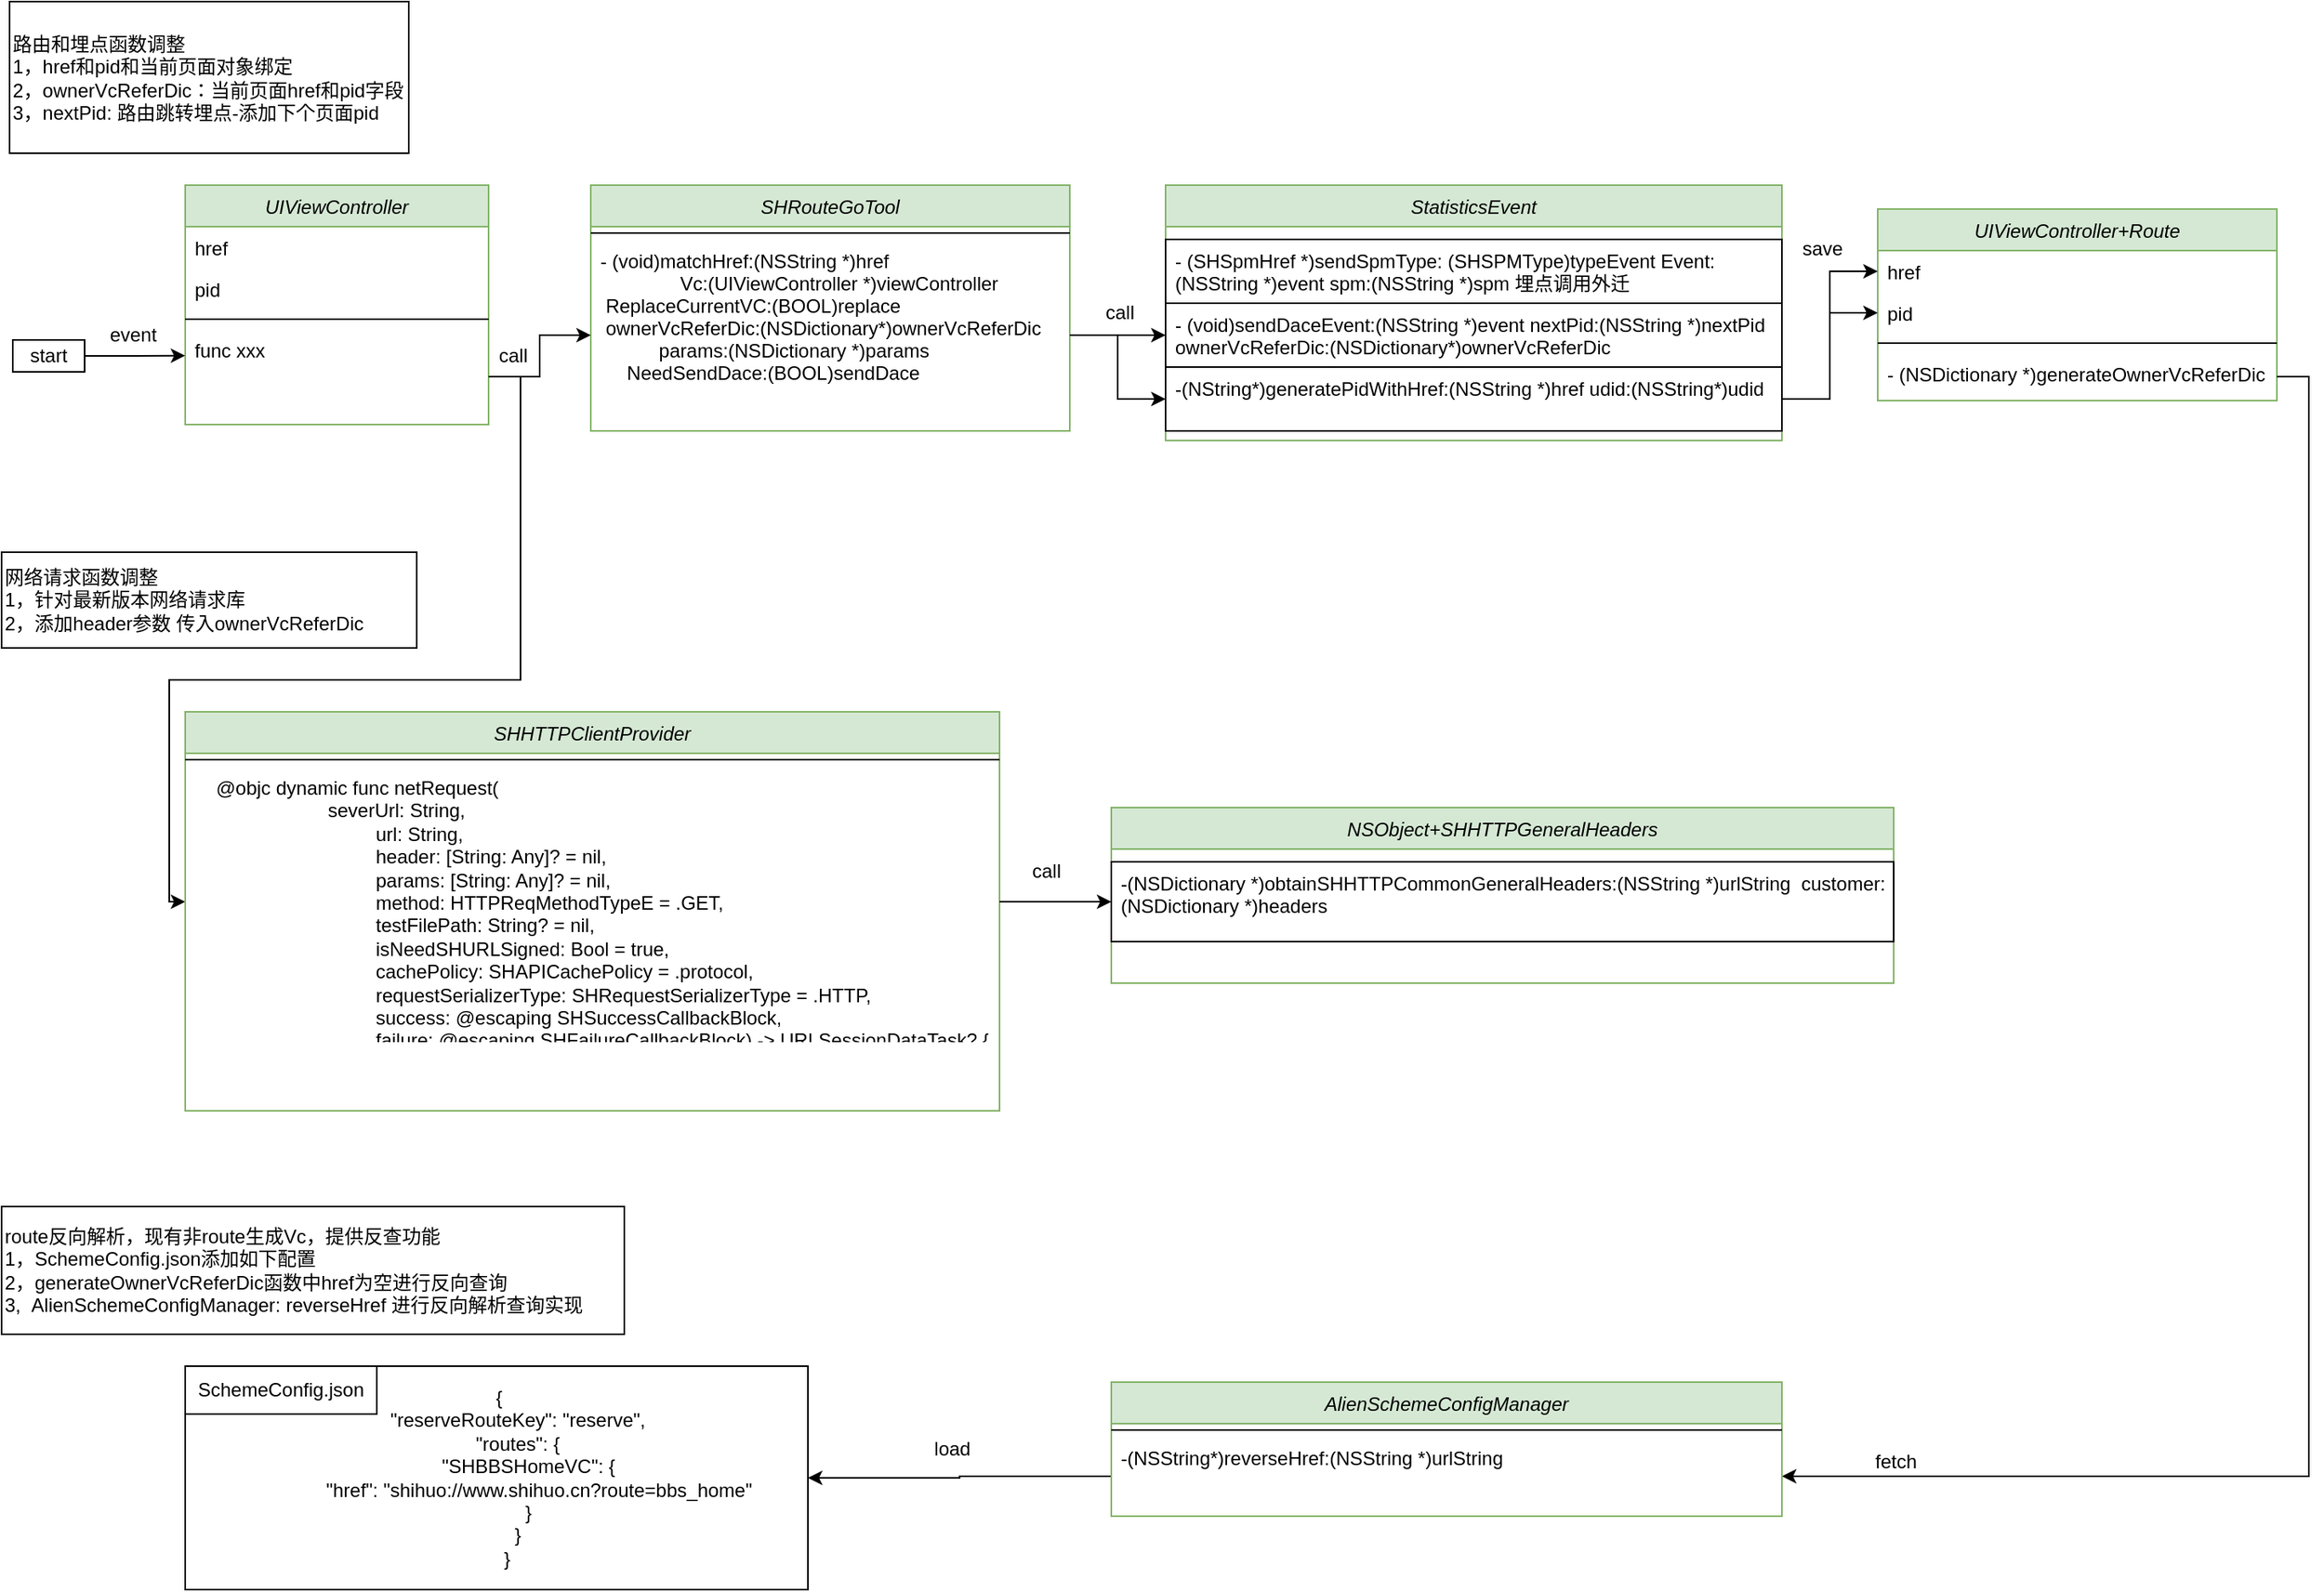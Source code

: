 <mxfile version="13.5.5" type="github">
  <diagram id="C5RBs43oDa-KdzZeNtuy" name="Page-1">
    <mxGraphModel dx="2377" dy="1203" grid="1" gridSize="10" guides="1" tooltips="1" connect="1" arrows="1" fold="1" page="1" pageScale="1" pageWidth="827" pageHeight="1169" math="0" shadow="0">
      <root>
        <mxCell id="WIyWlLk6GJQsqaUBKTNV-0" />
        <mxCell id="WIyWlLk6GJQsqaUBKTNV-1" parent="WIyWlLk6GJQsqaUBKTNV-0" />
        <mxCell id="39B1gfTcantBv1lsYMs9-27" value="UIViewController" style="swimlane;fontStyle=2;align=center;verticalAlign=top;childLayout=stackLayout;horizontal=1;startSize=26;horizontalStack=0;resizeParent=1;resizeLast=0;collapsible=1;marginBottom=0;rounded=0;shadow=0;strokeWidth=1;fillColor=#d5e8d4;strokeColor=#82b366;" vertex="1" parent="WIyWlLk6GJQsqaUBKTNV-1">
          <mxGeometry x="150" y="220" width="190" height="150" as="geometry">
            <mxRectangle x="230" y="140" width="160" height="26" as="alternateBounds" />
          </mxGeometry>
        </mxCell>
        <mxCell id="39B1gfTcantBv1lsYMs9-28" value="href&#xa;" style="text;align=left;verticalAlign=top;spacingLeft=4;spacingRight=4;overflow=hidden;rotatable=0;points=[[0,0.5],[1,0.5]];portConstraint=eastwest;" vertex="1" parent="39B1gfTcantBv1lsYMs9-27">
          <mxGeometry y="26" width="190" height="26" as="geometry" />
        </mxCell>
        <mxCell id="39B1gfTcantBv1lsYMs9-29" value="pid" style="text;align=left;verticalAlign=top;spacingLeft=4;spacingRight=4;overflow=hidden;rotatable=0;points=[[0,0.5],[1,0.5]];portConstraint=eastwest;" vertex="1" parent="39B1gfTcantBv1lsYMs9-27">
          <mxGeometry y="52" width="190" height="26" as="geometry" />
        </mxCell>
        <mxCell id="39B1gfTcantBv1lsYMs9-30" value="" style="line;html=1;strokeWidth=1;align=left;verticalAlign=middle;spacingTop=-1;spacingLeft=3;spacingRight=3;rotatable=0;labelPosition=right;points=[];portConstraint=eastwest;" vertex="1" parent="39B1gfTcantBv1lsYMs9-27">
          <mxGeometry y="78" width="190" height="12" as="geometry" />
        </mxCell>
        <mxCell id="39B1gfTcantBv1lsYMs9-31" value="func xxx" style="text;align=left;verticalAlign=top;spacingLeft=4;spacingRight=4;overflow=hidden;rotatable=0;points=[[0,0.5],[1,0.5]];portConstraint=eastwest;whiteSpace=wrap;" vertex="1" parent="39B1gfTcantBv1lsYMs9-27">
          <mxGeometry y="90" width="190" height="60" as="geometry" />
        </mxCell>
        <mxCell id="gozwhajtFq7ZaXICu-Ml-45" value="SHRouteGoTool" style="swimlane;fontStyle=2;align=center;verticalAlign=top;childLayout=stackLayout;horizontal=1;startSize=26;horizontalStack=0;resizeParent=1;resizeLast=0;collapsible=1;marginBottom=0;rounded=0;shadow=0;strokeWidth=1;fillColor=#d5e8d4;strokeColor=#82b366;" parent="WIyWlLk6GJQsqaUBKTNV-1" vertex="1">
          <mxGeometry x="404" y="220" width="300" height="154" as="geometry">
            <mxRectangle x="230" y="140" width="160" height="26" as="alternateBounds" />
          </mxGeometry>
        </mxCell>
        <mxCell id="gozwhajtFq7ZaXICu-Ml-47" value="" style="line;html=1;strokeWidth=1;align=left;verticalAlign=middle;spacingTop=-1;spacingLeft=3;spacingRight=3;rotatable=0;labelPosition=right;points=[];portConstraint=eastwest;" parent="gozwhajtFq7ZaXICu-Ml-45" vertex="1">
          <mxGeometry y="26" width="300" height="8" as="geometry" />
        </mxCell>
        <mxCell id="gozwhajtFq7ZaXICu-Ml-48" value="- (void)matchHref:(NSString *)href&#xa;               Vc:(UIViewController *)viewController&#xa; ReplaceCurrentVC:(BOOL)replace&#xa; ownerVcReferDic:(NSDictionary*)ownerVcReferDic&#xa;           params:(NSDictionary *)params&#xa;     NeedSendDace:(BOOL)sendDace" style="text;align=left;verticalAlign=top;spacingLeft=4;spacingRight=4;overflow=hidden;rotatable=0;points=[[0,0.5],[1,0.5]];portConstraint=eastwest;" parent="gozwhajtFq7ZaXICu-Ml-45" vertex="1">
          <mxGeometry y="34" width="300" height="120" as="geometry" />
        </mxCell>
        <mxCell id="gozwhajtFq7ZaXICu-Ml-10" value="UIViewController+Route" style="swimlane;fontStyle=2;align=center;verticalAlign=top;childLayout=stackLayout;horizontal=1;startSize=26;horizontalStack=0;resizeParent=1;resizeLast=0;collapsible=1;marginBottom=0;rounded=0;shadow=0;strokeWidth=1;fillColor=#d5e8d4;strokeColor=#82b366;" parent="WIyWlLk6GJQsqaUBKTNV-1" vertex="1">
          <mxGeometry x="1210" y="235" width="250" height="120" as="geometry">
            <mxRectangle x="230" y="140" width="160" height="26" as="alternateBounds" />
          </mxGeometry>
        </mxCell>
        <mxCell id="gozwhajtFq7ZaXICu-Ml-11" value="href&#xa;" style="text;align=left;verticalAlign=top;spacingLeft=4;spacingRight=4;overflow=hidden;rotatable=0;points=[[0,0.5],[1,0.5]];portConstraint=eastwest;" parent="gozwhajtFq7ZaXICu-Ml-10" vertex="1">
          <mxGeometry y="26" width="250" height="26" as="geometry" />
        </mxCell>
        <mxCell id="gozwhajtFq7ZaXICu-Ml-14" value="pid" style="text;align=left;verticalAlign=top;spacingLeft=4;spacingRight=4;overflow=hidden;rotatable=0;points=[[0,0.5],[1,0.5]];portConstraint=eastwest;" parent="gozwhajtFq7ZaXICu-Ml-10" vertex="1">
          <mxGeometry y="52" width="250" height="26" as="geometry" />
        </mxCell>
        <mxCell id="gozwhajtFq7ZaXICu-Ml-12" value="" style="line;html=1;strokeWidth=1;align=left;verticalAlign=middle;spacingTop=-1;spacingLeft=3;spacingRight=3;rotatable=0;labelPosition=right;points=[];portConstraint=eastwest;" parent="gozwhajtFq7ZaXICu-Ml-10" vertex="1">
          <mxGeometry y="78" width="250" height="12" as="geometry" />
        </mxCell>
        <mxCell id="39B1gfTcantBv1lsYMs9-3" value="- (NSDictionary *)generateOwnerVcReferDic" style="text;align=left;verticalAlign=top;spacingLeft=4;spacingRight=4;overflow=hidden;rotatable=0;points=[[0,0.5],[1,0.5]];portConstraint=eastwest;" vertex="1" parent="gozwhajtFq7ZaXICu-Ml-10">
          <mxGeometry y="90" width="250" height="30" as="geometry" />
        </mxCell>
        <mxCell id="39B1gfTcantBv1lsYMs9-0" value="route反向解析，现有非route生成Vc，提供反查功能&lt;br&gt;1，&lt;span style=&quot;text-align: center&quot;&gt;SchemeConfig.json添加如下配置&lt;br&gt;2，&lt;/span&gt;&lt;span&gt;generateOwnerVcReferDic函数中href为空进行反向查询&lt;br&gt;&lt;/span&gt;&lt;span style=&quot;text-align: center&quot;&gt;3,&amp;nbsp; AlienSchemeConfigManager:&lt;/span&gt;&amp;nbsp;reverseHref&amp;nbsp;&lt;span style=&quot;text-align: center&quot;&gt;进行反向解析查询实现&lt;br&gt;&lt;/span&gt;" style="rounded=0;whiteSpace=wrap;html=1;align=left;" vertex="1" parent="WIyWlLk6GJQsqaUBKTNV-1">
          <mxGeometry x="35" y="860" width="390" height="80" as="geometry" />
        </mxCell>
        <mxCell id="39B1gfTcantBv1lsYMs9-1" value="&lt;span&gt;&amp;nbsp;{&lt;/span&gt;&lt;br&gt;&lt;div&gt;&lt;div&gt;&amp;nbsp; &amp;nbsp; &amp;nbsp; &amp;nbsp; &quot;reserveR&lt;span&gt;outeKey&quot;: &quot;reserve&quot;,&lt;/span&gt;&lt;/div&gt;&lt;div&gt;&amp;nbsp; &amp;nbsp; &amp;nbsp; &amp;nbsp; &quot;routes&quot;: {&lt;/div&gt;&lt;div&gt;&amp;nbsp; &amp;nbsp; &amp;nbsp; &amp;nbsp; &amp;nbsp; &amp;nbsp; &quot;SHBBSHomeVC&quot;: {&lt;/div&gt;&lt;div&gt;&amp;nbsp; &amp;nbsp; &amp;nbsp; &amp;nbsp; &amp;nbsp; &amp;nbsp; &amp;nbsp; &amp;nbsp; &quot;href&quot;: &quot;shihuo://www.shihuo.cn?route=bbs_home&quot;&lt;/div&gt;&lt;div&gt;&amp;nbsp; &amp;nbsp; &amp;nbsp; &amp;nbsp; &amp;nbsp; &amp;nbsp; }&lt;/div&gt;&lt;div&gt;&amp;nbsp; &amp;nbsp; &amp;nbsp; &amp;nbsp; }&lt;/div&gt;&lt;div&gt;&amp;nbsp; &amp;nbsp; }&lt;/div&gt;&lt;/div&gt;" style="rounded=0;whiteSpace=wrap;html=1;" vertex="1" parent="WIyWlLk6GJQsqaUBKTNV-1">
          <mxGeometry x="150" y="960" width="390" height="140" as="geometry" />
        </mxCell>
        <mxCell id="39B1gfTcantBv1lsYMs9-4" value="路由和埋点函数调整&lt;br&gt;1，href和pid和当前页面对象绑定&lt;br&gt;&lt;div&gt;&lt;span&gt;2，ownerVcReferDic：当前页面href和pid字段&lt;br&gt;&lt;/span&gt;&lt;span&gt;3，nextPid: 路由跳转埋点-添加下个页面pid&lt;/span&gt;&lt;span&gt;&lt;br&gt;&lt;/span&gt;&lt;/div&gt;" style="rounded=0;whiteSpace=wrap;html=1;align=left;" vertex="1" parent="WIyWlLk6GJQsqaUBKTNV-1">
          <mxGeometry x="40" y="105" width="250" height="95" as="geometry" />
        </mxCell>
        <mxCell id="39B1gfTcantBv1lsYMs9-5" value="网络请求函数调整&lt;br&gt;1，针对最新版本网络请求库&lt;br&gt;2，添加header参数 传入ownerVcReferDic" style="rounded=0;whiteSpace=wrap;html=1;align=left;" vertex="1" parent="WIyWlLk6GJQsqaUBKTNV-1">
          <mxGeometry x="35" y="450" width="260" height="60" as="geometry" />
        </mxCell>
        <mxCell id="39B1gfTcantBv1lsYMs9-11" style="edgeStyle=orthogonalEdgeStyle;rounded=0;orthogonalLoop=1;jettySize=auto;html=1;exitX=1;exitY=0.5;exitDx=0;exitDy=0;entryX=0;entryY=0.5;entryDx=0;entryDy=0;" edge="1" parent="WIyWlLk6GJQsqaUBKTNV-1" source="gozwhajtFq7ZaXICu-Ml-48" target="gozwhajtFq7ZaXICu-Ml-34">
          <mxGeometry relative="1" as="geometry" />
        </mxCell>
        <mxCell id="39B1gfTcantBv1lsYMs9-12" style="edgeStyle=orthogonalEdgeStyle;rounded=0;orthogonalLoop=1;jettySize=auto;html=1;exitX=1;exitY=0.5;exitDx=0;exitDy=0;entryX=0;entryY=0.5;entryDx=0;entryDy=0;" edge="1" parent="WIyWlLk6GJQsqaUBKTNV-1" source="gozwhajtFq7ZaXICu-Ml-48" target="gozwhajtFq7ZaXICu-Ml-31">
          <mxGeometry relative="1" as="geometry" />
        </mxCell>
        <mxCell id="39B1gfTcantBv1lsYMs9-13" value="call" style="text;html=1;align=center;verticalAlign=middle;resizable=0;points=[];autosize=1;" vertex="1" parent="WIyWlLk6GJQsqaUBKTNV-1">
          <mxGeometry x="720" y="290" width="30" height="20" as="geometry" />
        </mxCell>
        <mxCell id="39B1gfTcantBv1lsYMs9-14" style="edgeStyle=orthogonalEdgeStyle;rounded=0;orthogonalLoop=1;jettySize=auto;html=1;exitX=1;exitY=0.5;exitDx=0;exitDy=0;entryX=0;entryY=0.5;entryDx=0;entryDy=0;" edge="1" parent="WIyWlLk6GJQsqaUBKTNV-1" source="gozwhajtFq7ZaXICu-Ml-31" target="gozwhajtFq7ZaXICu-Ml-14">
          <mxGeometry relative="1" as="geometry" />
        </mxCell>
        <mxCell id="39B1gfTcantBv1lsYMs9-15" style="edgeStyle=orthogonalEdgeStyle;rounded=0;orthogonalLoop=1;jettySize=auto;html=1;exitX=1;exitY=0.5;exitDx=0;exitDy=0;entryX=0;entryY=0.5;entryDx=0;entryDy=0;" edge="1" parent="WIyWlLk6GJQsqaUBKTNV-1" source="gozwhajtFq7ZaXICu-Ml-31" target="gozwhajtFq7ZaXICu-Ml-11">
          <mxGeometry relative="1" as="geometry" />
        </mxCell>
        <mxCell id="39B1gfTcantBv1lsYMs9-16" value="fetch" style="text;html=1;align=center;verticalAlign=middle;resizable=0;points=[];autosize=1;" vertex="1" parent="WIyWlLk6GJQsqaUBKTNV-1">
          <mxGeometry x="1201" y="1010" width="40" height="20" as="geometry" />
        </mxCell>
        <mxCell id="39B1gfTcantBv1lsYMs9-19" value="call" style="text;html=1;align=center;verticalAlign=middle;resizable=0;points=[];autosize=1;" vertex="1" parent="WIyWlLk6GJQsqaUBKTNV-1">
          <mxGeometry x="674" y="640" width="30" height="20" as="geometry" />
        </mxCell>
        <mxCell id="39B1gfTcantBv1lsYMs9-21" style="edgeStyle=orthogonalEdgeStyle;rounded=0;orthogonalLoop=1;jettySize=auto;html=1;exitX=1;exitY=0.5;exitDx=0;exitDy=0;entryX=1;entryY=0.5;entryDx=0;entryDy=0;" edge="1" parent="WIyWlLk6GJQsqaUBKTNV-1" source="39B1gfTcantBv1lsYMs9-3" target="39B1gfTcantBv1lsYMs9-9">
          <mxGeometry relative="1" as="geometry" />
        </mxCell>
        <mxCell id="gozwhajtFq7ZaXICu-Ml-26" value="StatisticsEvent" style="swimlane;fontStyle=2;align=center;verticalAlign=top;childLayout=stackLayout;horizontal=1;startSize=26;horizontalStack=0;resizeParent=1;resizeLast=0;collapsible=1;marginBottom=0;rounded=0;shadow=0;strokeWidth=1;fillColor=#d5e8d4;strokeColor=#82b366;" parent="WIyWlLk6GJQsqaUBKTNV-1" vertex="1">
          <mxGeometry x="764" y="220" width="386" height="160" as="geometry">
            <mxRectangle x="230" y="140" width="160" height="26" as="alternateBounds" />
          </mxGeometry>
        </mxCell>
        <mxCell id="gozwhajtFq7ZaXICu-Ml-28" value="" style="line;html=1;strokeWidth=1;align=left;verticalAlign=middle;spacingTop=-1;spacingLeft=3;spacingRight=3;rotatable=0;labelPosition=right;points=[];portConstraint=eastwest;strokeColor=none;" parent="gozwhajtFq7ZaXICu-Ml-26" vertex="1">
          <mxGeometry y="26" width="386" height="8" as="geometry" />
        </mxCell>
        <mxCell id="gozwhajtFq7ZaXICu-Ml-30" value="- (SHSpmHref *)sendSpmType: (SHSPMType)typeEvent Event:(NSString *)event spm:(NSString *)spm 埋点调用外迁" style="text;align=left;verticalAlign=top;spacingLeft=4;spacingRight=4;overflow=hidden;rotatable=0;points=[[0,0.5],[1,0.5]];portConstraint=eastwest;whiteSpace=wrap;strokeColor=#000000;" parent="gozwhajtFq7ZaXICu-Ml-26" vertex="1">
          <mxGeometry y="34" width="386" height="40" as="geometry" />
        </mxCell>
        <mxCell id="gozwhajtFq7ZaXICu-Ml-34" value="- (void)sendDaceEvent:(NSString *)event nextPid:(NSString *)nextPid ownerVcReferDic:(NSDictionary*)ownerVcReferDic" style="text;align=left;verticalAlign=top;spacingLeft=4;spacingRight=4;overflow=hidden;rotatable=0;points=[[0,0.5],[1,0.5]];portConstraint=eastwest;strokeColor=#000000;whiteSpace=wrap;" parent="gozwhajtFq7ZaXICu-Ml-26" vertex="1">
          <mxGeometry y="74" width="386" height="40" as="geometry" />
        </mxCell>
        <mxCell id="gozwhajtFq7ZaXICu-Ml-31" value="-(NString*)generatePidWithHref:(NSString *)href udid:(NSString*)udid" style="text;align=left;verticalAlign=top;spacingLeft=4;spacingRight=4;overflow=hidden;rotatable=0;points=[[0,0.5],[1,0.5]];portConstraint=eastwest;whiteSpace=wrap;strokeColor=#000000;" parent="gozwhajtFq7ZaXICu-Ml-26" vertex="1">
          <mxGeometry y="114" width="386" height="40" as="geometry" />
        </mxCell>
        <mxCell id="39B1gfTcantBv1lsYMs9-33" style="edgeStyle=orthogonalEdgeStyle;rounded=0;orthogonalLoop=1;jettySize=auto;html=1;exitX=1;exitY=0.5;exitDx=0;exitDy=0;" edge="1" parent="WIyWlLk6GJQsqaUBKTNV-1" source="39B1gfTcantBv1lsYMs9-31" target="gozwhajtFq7ZaXICu-Ml-48">
          <mxGeometry relative="1" as="geometry" />
        </mxCell>
        <mxCell id="39B1gfTcantBv1lsYMs9-34" value="event" style="text;html=1;align=center;verticalAlign=middle;resizable=0;points=[];autosize=1;" vertex="1" parent="WIyWlLk6GJQsqaUBKTNV-1">
          <mxGeometry x="97" y="304" width="40" height="20" as="geometry" />
        </mxCell>
        <mxCell id="39B1gfTcantBv1lsYMs9-35" value="save" style="text;html=1;align=center;verticalAlign=middle;resizable=0;points=[];autosize=1;" vertex="1" parent="WIyWlLk6GJQsqaUBKTNV-1">
          <mxGeometry x="1155" y="250" width="40" height="20" as="geometry" />
        </mxCell>
        <mxCell id="39B1gfTcantBv1lsYMs9-36" style="edgeStyle=orthogonalEdgeStyle;rounded=0;orthogonalLoop=1;jettySize=auto;html=1;exitX=1;exitY=0.5;exitDx=0;exitDy=0;entryX=0;entryY=0.5;entryDx=0;entryDy=0;" edge="1" parent="WIyWlLk6GJQsqaUBKTNV-1" source="39B1gfTcantBv1lsYMs9-31" target="gozwhajtFq7ZaXICu-Ml-38">
          <mxGeometry relative="1" as="geometry">
            <Array as="points">
              <mxPoint x="360" y="340" />
              <mxPoint x="360" y="530" />
              <mxPoint x="140" y="530" />
              <mxPoint x="140" y="669" />
            </Array>
          </mxGeometry>
        </mxCell>
        <mxCell id="gozwhajtFq7ZaXICu-Ml-35" value="SHHTTPClientProvider" style="swimlane;fontStyle=2;align=center;verticalAlign=top;childLayout=stackLayout;horizontal=1;startSize=26;horizontalStack=0;resizeParent=1;resizeLast=0;collapsible=1;marginBottom=0;rounded=0;shadow=0;strokeWidth=1;fillColor=#d5e8d4;strokeColor=#82b366;" parent="WIyWlLk6GJQsqaUBKTNV-1" vertex="1">
          <mxGeometry x="150" y="550" width="510" height="250" as="geometry">
            <mxRectangle x="230" y="140" width="160" height="26" as="alternateBounds" />
          </mxGeometry>
        </mxCell>
        <mxCell id="gozwhajtFq7ZaXICu-Ml-37" value="" style="line;html=1;strokeWidth=1;align=left;verticalAlign=middle;spacingTop=-1;spacingLeft=3;spacingRight=3;rotatable=0;labelPosition=right;points=[];portConstraint=eastwest;" parent="gozwhajtFq7ZaXICu-Ml-35" vertex="1">
          <mxGeometry y="26" width="510" height="8" as="geometry" />
        </mxCell>
        <mxCell id="gozwhajtFq7ZaXICu-Ml-38" value="    @objc dynamic func netRequest(&#xa;                         severUrl: String,&#xa;                                  url: String,&#xa;                                  header: [String: Any]? = nil,&#xa;                                  params: [String: Any]? = nil,&#xa;                                  method: HTTPReqMethodTypeE = .GET,&#xa;                                  testFilePath: String? = nil,&#xa;                                  isNeedSHURLSigned: Bool = true,&#xa;                                  cachePolicy: SHAPICachePolicy = .protocol,&#xa;                                  requestSerializerType: SHRequestSerializerType = .HTTP,&#xa;                                  success: @escaping SHSuccessCallbackBlock,&#xa;                                  failure: @escaping SHFailureCallbackBlock) -&gt; URLSessionDataTask? {" style="text;align=left;verticalAlign=top;spacingLeft=4;spacingRight=4;overflow=hidden;rotatable=0;points=[[0,0.5],[1,0.5]];portConstraint=eastwest;whiteSpace=wrap;" parent="gozwhajtFq7ZaXICu-Ml-35" vertex="1">
          <mxGeometry y="34" width="510" height="170" as="geometry" />
        </mxCell>
        <mxCell id="39B1gfTcantBv1lsYMs9-38" style="edgeStyle=orthogonalEdgeStyle;rounded=0;orthogonalLoop=1;jettySize=auto;html=1;exitX=1;exitY=0.5;exitDx=0;exitDy=0;entryX=0;entryY=0.5;entryDx=0;entryDy=0;" edge="1" parent="WIyWlLk6GJQsqaUBKTNV-1" source="gozwhajtFq7ZaXICu-Ml-38" target="gozwhajtFq7ZaXICu-Ml-44">
          <mxGeometry relative="1" as="geometry" />
        </mxCell>
        <mxCell id="gozwhajtFq7ZaXICu-Ml-41" value="NSObject+SHHTTPGeneralHeaders" style="swimlane;fontStyle=2;align=center;verticalAlign=top;childLayout=stackLayout;horizontal=1;startSize=26;horizontalStack=0;resizeParent=1;resizeLast=0;collapsible=1;marginBottom=0;rounded=0;shadow=0;strokeWidth=1;fillColor=#d5e8d4;strokeColor=#82b366;" parent="WIyWlLk6GJQsqaUBKTNV-1" vertex="1">
          <mxGeometry x="730" y="610" width="490" height="110" as="geometry">
            <mxRectangle x="230" y="140" width="160" height="26" as="alternateBounds" />
          </mxGeometry>
        </mxCell>
        <mxCell id="gozwhajtFq7ZaXICu-Ml-43" value="" style="line;html=1;strokeWidth=1;align=left;verticalAlign=middle;spacingTop=-1;spacingLeft=3;spacingRight=3;rotatable=0;labelPosition=right;points=[];portConstraint=eastwest;strokeColor=none;" parent="gozwhajtFq7ZaXICu-Ml-41" vertex="1">
          <mxGeometry y="26" width="490" height="8" as="geometry" />
        </mxCell>
        <mxCell id="gozwhajtFq7ZaXICu-Ml-44" value="-(NSDictionary *)obtainSHHTTPCommonGeneralHeaders:(NSString *)urlString  customer:(NSDictionary *)headers&#xa;" style="text;align=left;verticalAlign=top;spacingLeft=4;spacingRight=4;overflow=hidden;rotatable=0;points=[[0,0.5],[1,0.5]];portConstraint=eastwest;whiteSpace=wrap;strokeColor=#000000;" parent="gozwhajtFq7ZaXICu-Ml-41" vertex="1">
          <mxGeometry y="34" width="490" height="50" as="geometry" />
        </mxCell>
        <mxCell id="39B1gfTcantBv1lsYMs9-41" style="edgeStyle=orthogonalEdgeStyle;rounded=0;orthogonalLoop=1;jettySize=auto;html=1;entryX=0;entryY=0.281;entryDx=0;entryDy=0;entryPerimeter=0;" edge="1" parent="WIyWlLk6GJQsqaUBKTNV-1" source="39B1gfTcantBv1lsYMs9-40" target="39B1gfTcantBv1lsYMs9-31">
          <mxGeometry relative="1" as="geometry" />
        </mxCell>
        <mxCell id="39B1gfTcantBv1lsYMs9-40" value="start" style="rounded=0;whiteSpace=wrap;html=1;strokeColor=#000000;" vertex="1" parent="WIyWlLk6GJQsqaUBKTNV-1">
          <mxGeometry x="42" y="317" width="45" height="20" as="geometry" />
        </mxCell>
        <mxCell id="39B1gfTcantBv1lsYMs9-42" value="&lt;span&gt;SchemeConfig.json&lt;/span&gt;" style="rounded=0;whiteSpace=wrap;html=1;strokeColor=#000000;" vertex="1" parent="WIyWlLk6GJQsqaUBKTNV-1">
          <mxGeometry x="150" y="960" width="120" height="30" as="geometry" />
        </mxCell>
        <mxCell id="39B1gfTcantBv1lsYMs9-43" style="edgeStyle=orthogonalEdgeStyle;rounded=0;orthogonalLoop=1;jettySize=auto;html=1;exitX=0;exitY=0.5;exitDx=0;exitDy=0;" edge="1" parent="WIyWlLk6GJQsqaUBKTNV-1" source="39B1gfTcantBv1lsYMs9-9" target="39B1gfTcantBv1lsYMs9-1">
          <mxGeometry relative="1" as="geometry" />
        </mxCell>
        <mxCell id="39B1gfTcantBv1lsYMs9-6" value="AlienSchemeConfigManager" style="swimlane;fontStyle=2;align=center;verticalAlign=top;childLayout=stackLayout;horizontal=1;startSize=26;horizontalStack=0;resizeParent=1;resizeLast=0;collapsible=1;marginBottom=0;rounded=0;shadow=0;strokeWidth=1;fillColor=#d5e8d4;strokeColor=#82b366;" vertex="1" parent="WIyWlLk6GJQsqaUBKTNV-1">
          <mxGeometry x="730" y="970" width="420" height="84" as="geometry">
            <mxRectangle x="230" y="140" width="160" height="26" as="alternateBounds" />
          </mxGeometry>
        </mxCell>
        <mxCell id="39B1gfTcantBv1lsYMs9-8" value="" style="line;html=1;strokeWidth=1;align=left;verticalAlign=middle;spacingTop=-1;spacingLeft=3;spacingRight=3;rotatable=0;labelPosition=right;points=[];portConstraint=eastwest;" vertex="1" parent="39B1gfTcantBv1lsYMs9-6">
          <mxGeometry y="26" width="420" height="8" as="geometry" />
        </mxCell>
        <mxCell id="39B1gfTcantBv1lsYMs9-9" value="-(NSString*)reverseHref:(NSString *)urlString" style="text;align=left;verticalAlign=top;spacingLeft=4;spacingRight=4;overflow=hidden;rotatable=0;points=[[0,0.5],[1,0.5]];portConstraint=eastwest;whiteSpace=wrap;" vertex="1" parent="39B1gfTcantBv1lsYMs9-6">
          <mxGeometry y="34" width="420" height="50" as="geometry" />
        </mxCell>
        <mxCell id="39B1gfTcantBv1lsYMs9-44" value="load" style="text;html=1;align=center;verticalAlign=middle;resizable=0;points=[];autosize=1;" vertex="1" parent="WIyWlLk6GJQsqaUBKTNV-1">
          <mxGeometry x="610" y="1002" width="40" height="20" as="geometry" />
        </mxCell>
        <mxCell id="39B1gfTcantBv1lsYMs9-48" value="call" style="text;html=1;align=center;verticalAlign=middle;resizable=0;points=[];autosize=1;" vertex="1" parent="WIyWlLk6GJQsqaUBKTNV-1">
          <mxGeometry x="340" y="317" width="30" height="20" as="geometry" />
        </mxCell>
      </root>
    </mxGraphModel>
  </diagram>
</mxfile>
